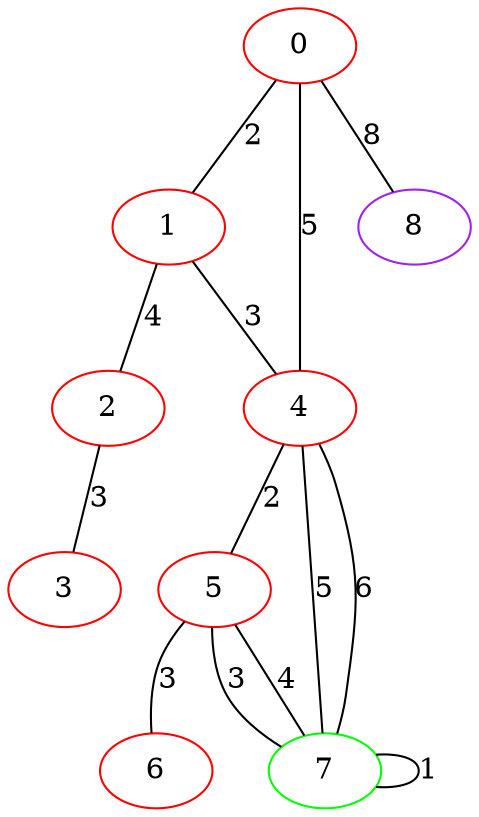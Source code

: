 graph "" {
0 [color=red, weight=1];
1 [color=red, weight=1];
2 [color=red, weight=1];
3 [color=red, weight=1];
4 [color=red, weight=1];
5 [color=red, weight=1];
6 [color=red, weight=1];
7 [color=green, weight=2];
8 [color=purple, weight=4];
0 -- 8  [key=0, label=8];
0 -- 1  [key=0, label=2];
0 -- 4  [key=0, label=5];
1 -- 2  [key=0, label=4];
1 -- 4  [key=0, label=3];
2 -- 3  [key=0, label=3];
4 -- 5  [key=0, label=2];
4 -- 7  [key=0, label=5];
4 -- 7  [key=1, label=6];
5 -- 6  [key=0, label=3];
5 -- 7  [key=0, label=3];
5 -- 7  [key=1, label=4];
7 -- 7  [key=0, label=1];
}
